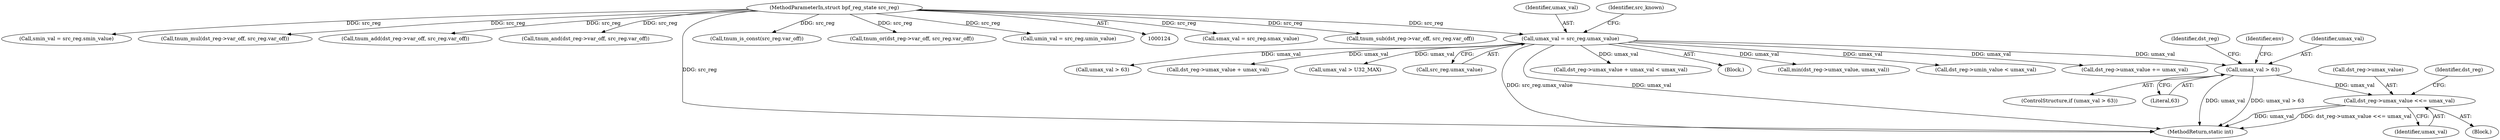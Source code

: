 digraph "0_linux_4374f256ce8182019353c0c639bb8d0695b4c941@pointer" {
"1000652" [label="(Call,dst_reg->umax_value <<= umax_val)"];
"1000634" [label="(Call,umax_val > 63)"];
"1000176" [label="(Call,umax_val = src_reg.umax_value)"];
"1000128" [label="(MethodParameterIn,struct bpf_reg_state src_reg)"];
"1000653" [label="(Call,dst_reg->umax_value)"];
"1000166" [label="(Call,smax_val = src_reg.smax_value)"];
"1000129" [label="(Block,)"];
"1000128" [label="(MethodParameterIn,struct bpf_reg_state src_reg)"];
"1000492" [label="(Call,min(dst_reg->umax_value, umax_val))"];
"1000352" [label="(Call,tnum_sub(dst_reg->var_off, src_reg.var_off))"];
"1000659" [label="(Identifier,dst_reg)"];
"1000649" [label="(Identifier,dst_reg)"];
"1000161" [label="(Call,smin_val = src_reg.smin_value)"];
"1000365" [label="(Call,tnum_mul(dst_reg->var_off, src_reg.var_off))"];
"1000320" [label="(Call,dst_reg->umin_value < umax_val)"];
"1000636" [label="(Literal,63)"];
"1000639" [label="(Identifier,env)"];
"1000176" [label="(Call,umax_val = src_reg.umax_value)"];
"1000177" [label="(Identifier,umax_val)"];
"1000266" [label="(Call,dst_reg->umax_value += umax_val)"];
"1000635" [label="(Identifier,umax_val)"];
"1000656" [label="(Identifier,umax_val)"];
"1000702" [label="(Call,umax_val > 63)"];
"1000275" [label="(Call,tnum_add(dst_reg->var_off, src_reg.var_off))"];
"1000242" [label="(Call,dst_reg->umax_value + umax_val)"];
"1000472" [label="(Call,tnum_and(dst_reg->var_off, src_reg.var_off))"];
"1000390" [label="(Call,umax_val > U32_MAX)"];
"1000178" [label="(Call,src_reg.umax_value)"];
"1000182" [label="(Identifier,src_known)"];
"1000769" [label="(MethodReturn,static int)"];
"1000633" [label="(ControlStructure,if (umax_val > 63))"];
"1000241" [label="(Call,dst_reg->umax_value + umax_val < umax_val)"];
"1000652" [label="(Call,dst_reg->umax_value <<= umax_val)"];
"1000183" [label="(Call,tnum_is_const(src_reg.var_off))"];
"1000561" [label="(Call,tnum_or(dst_reg->var_off, src_reg.var_off))"];
"1000171" [label="(Call,umin_val = src_reg.umin_value)"];
"1000646" [label="(Block,)"];
"1000634" [label="(Call,umax_val > 63)"];
"1000652" -> "1000646"  [label="AST: "];
"1000652" -> "1000656"  [label="CFG: "];
"1000653" -> "1000652"  [label="AST: "];
"1000656" -> "1000652"  [label="AST: "];
"1000659" -> "1000652"  [label="CFG: "];
"1000652" -> "1000769"  [label="DDG: umax_val"];
"1000652" -> "1000769"  [label="DDG: dst_reg->umax_value <<= umax_val"];
"1000634" -> "1000652"  [label="DDG: umax_val"];
"1000634" -> "1000633"  [label="AST: "];
"1000634" -> "1000636"  [label="CFG: "];
"1000635" -> "1000634"  [label="AST: "];
"1000636" -> "1000634"  [label="AST: "];
"1000639" -> "1000634"  [label="CFG: "];
"1000649" -> "1000634"  [label="CFG: "];
"1000634" -> "1000769"  [label="DDG: umax_val"];
"1000634" -> "1000769"  [label="DDG: umax_val > 63"];
"1000176" -> "1000634"  [label="DDG: umax_val"];
"1000176" -> "1000129"  [label="AST: "];
"1000176" -> "1000178"  [label="CFG: "];
"1000177" -> "1000176"  [label="AST: "];
"1000178" -> "1000176"  [label="AST: "];
"1000182" -> "1000176"  [label="CFG: "];
"1000176" -> "1000769"  [label="DDG: src_reg.umax_value"];
"1000176" -> "1000769"  [label="DDG: umax_val"];
"1000128" -> "1000176"  [label="DDG: src_reg"];
"1000176" -> "1000241"  [label="DDG: umax_val"];
"1000176" -> "1000242"  [label="DDG: umax_val"];
"1000176" -> "1000266"  [label="DDG: umax_val"];
"1000176" -> "1000320"  [label="DDG: umax_val"];
"1000176" -> "1000390"  [label="DDG: umax_val"];
"1000176" -> "1000492"  [label="DDG: umax_val"];
"1000176" -> "1000702"  [label="DDG: umax_val"];
"1000128" -> "1000124"  [label="AST: "];
"1000128" -> "1000769"  [label="DDG: src_reg"];
"1000128" -> "1000161"  [label="DDG: src_reg"];
"1000128" -> "1000166"  [label="DDG: src_reg"];
"1000128" -> "1000171"  [label="DDG: src_reg"];
"1000128" -> "1000183"  [label="DDG: src_reg"];
"1000128" -> "1000275"  [label="DDG: src_reg"];
"1000128" -> "1000352"  [label="DDG: src_reg"];
"1000128" -> "1000365"  [label="DDG: src_reg"];
"1000128" -> "1000472"  [label="DDG: src_reg"];
"1000128" -> "1000561"  [label="DDG: src_reg"];
}
